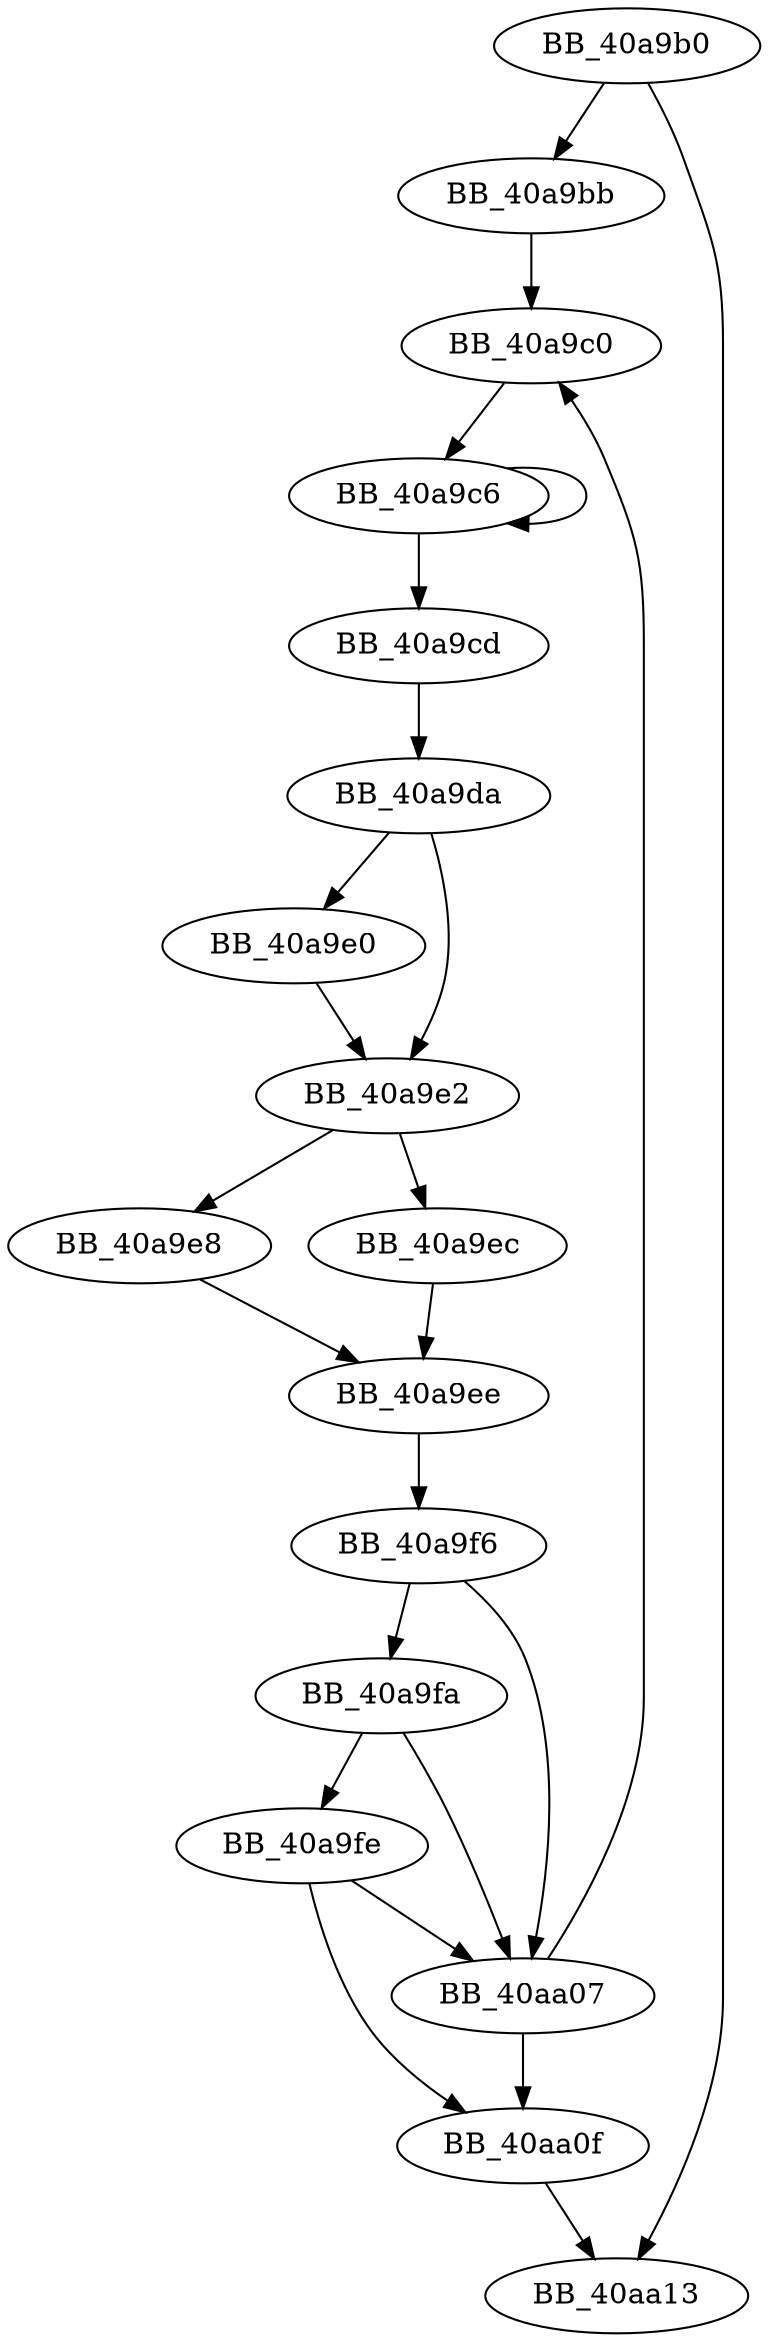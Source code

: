 DiGraph sub_40A9B0{
BB_40a9b0->BB_40a9bb
BB_40a9b0->BB_40aa13
BB_40a9bb->BB_40a9c0
BB_40a9c0->BB_40a9c6
BB_40a9c6->BB_40a9c6
BB_40a9c6->BB_40a9cd
BB_40a9cd->BB_40a9da
BB_40a9da->BB_40a9e0
BB_40a9da->BB_40a9e2
BB_40a9e0->BB_40a9e2
BB_40a9e2->BB_40a9e8
BB_40a9e2->BB_40a9ec
BB_40a9e8->BB_40a9ee
BB_40a9ec->BB_40a9ee
BB_40a9ee->BB_40a9f6
BB_40a9f6->BB_40a9fa
BB_40a9f6->BB_40aa07
BB_40a9fa->BB_40a9fe
BB_40a9fa->BB_40aa07
BB_40a9fe->BB_40aa07
BB_40a9fe->BB_40aa0f
BB_40aa07->BB_40a9c0
BB_40aa07->BB_40aa0f
BB_40aa0f->BB_40aa13
}
